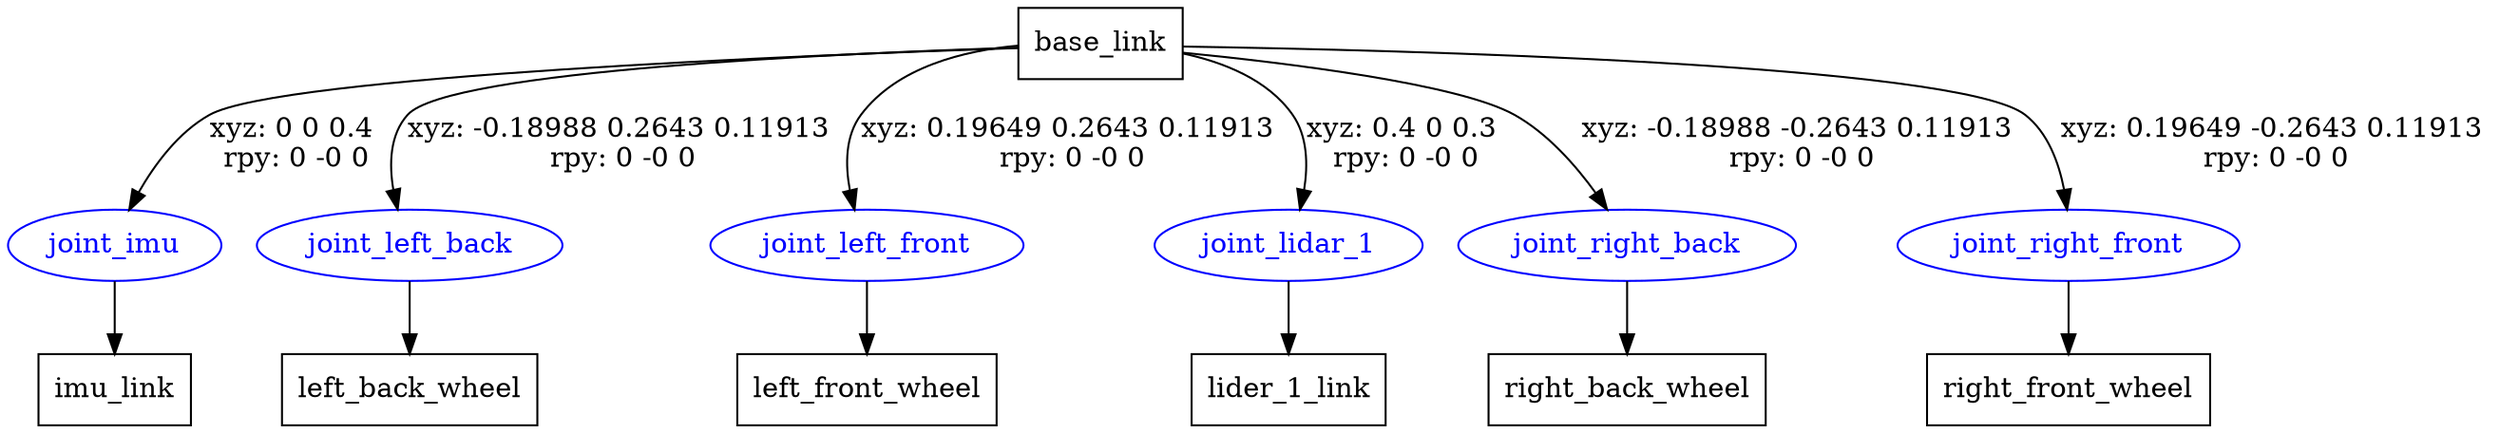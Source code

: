 digraph G {
node [shape=box];
"base_link" [label="base_link"];
"imu_link" [label="imu_link"];
"left_back_wheel" [label="left_back_wheel"];
"left_front_wheel" [label="left_front_wheel"];
"lider_1_link" [label="lider_1_link"];
"right_back_wheel" [label="right_back_wheel"];
"right_front_wheel" [label="right_front_wheel"];
node [shape=ellipse, color=blue, fontcolor=blue];
"base_link" -> "joint_imu" [label="xyz: 0 0 0.4 \nrpy: 0 -0 0"]
"joint_imu" -> "imu_link"
"base_link" -> "joint_left_back" [label="xyz: -0.18988 0.2643 0.11913 \nrpy: 0 -0 0"]
"joint_left_back" -> "left_back_wheel"
"base_link" -> "joint_left_front" [label="xyz: 0.19649 0.2643 0.11913 \nrpy: 0 -0 0"]
"joint_left_front" -> "left_front_wheel"
"base_link" -> "joint_lidar_1" [label="xyz: 0.4 0 0.3 \nrpy: 0 -0 0"]
"joint_lidar_1" -> "lider_1_link"
"base_link" -> "joint_right_back" [label="xyz: -0.18988 -0.2643 0.11913 \nrpy: 0 -0 0"]
"joint_right_back" -> "right_back_wheel"
"base_link" -> "joint_right_front" [label="xyz: 0.19649 -0.2643 0.11913 \nrpy: 0 -0 0"]
"joint_right_front" -> "right_front_wheel"
}
